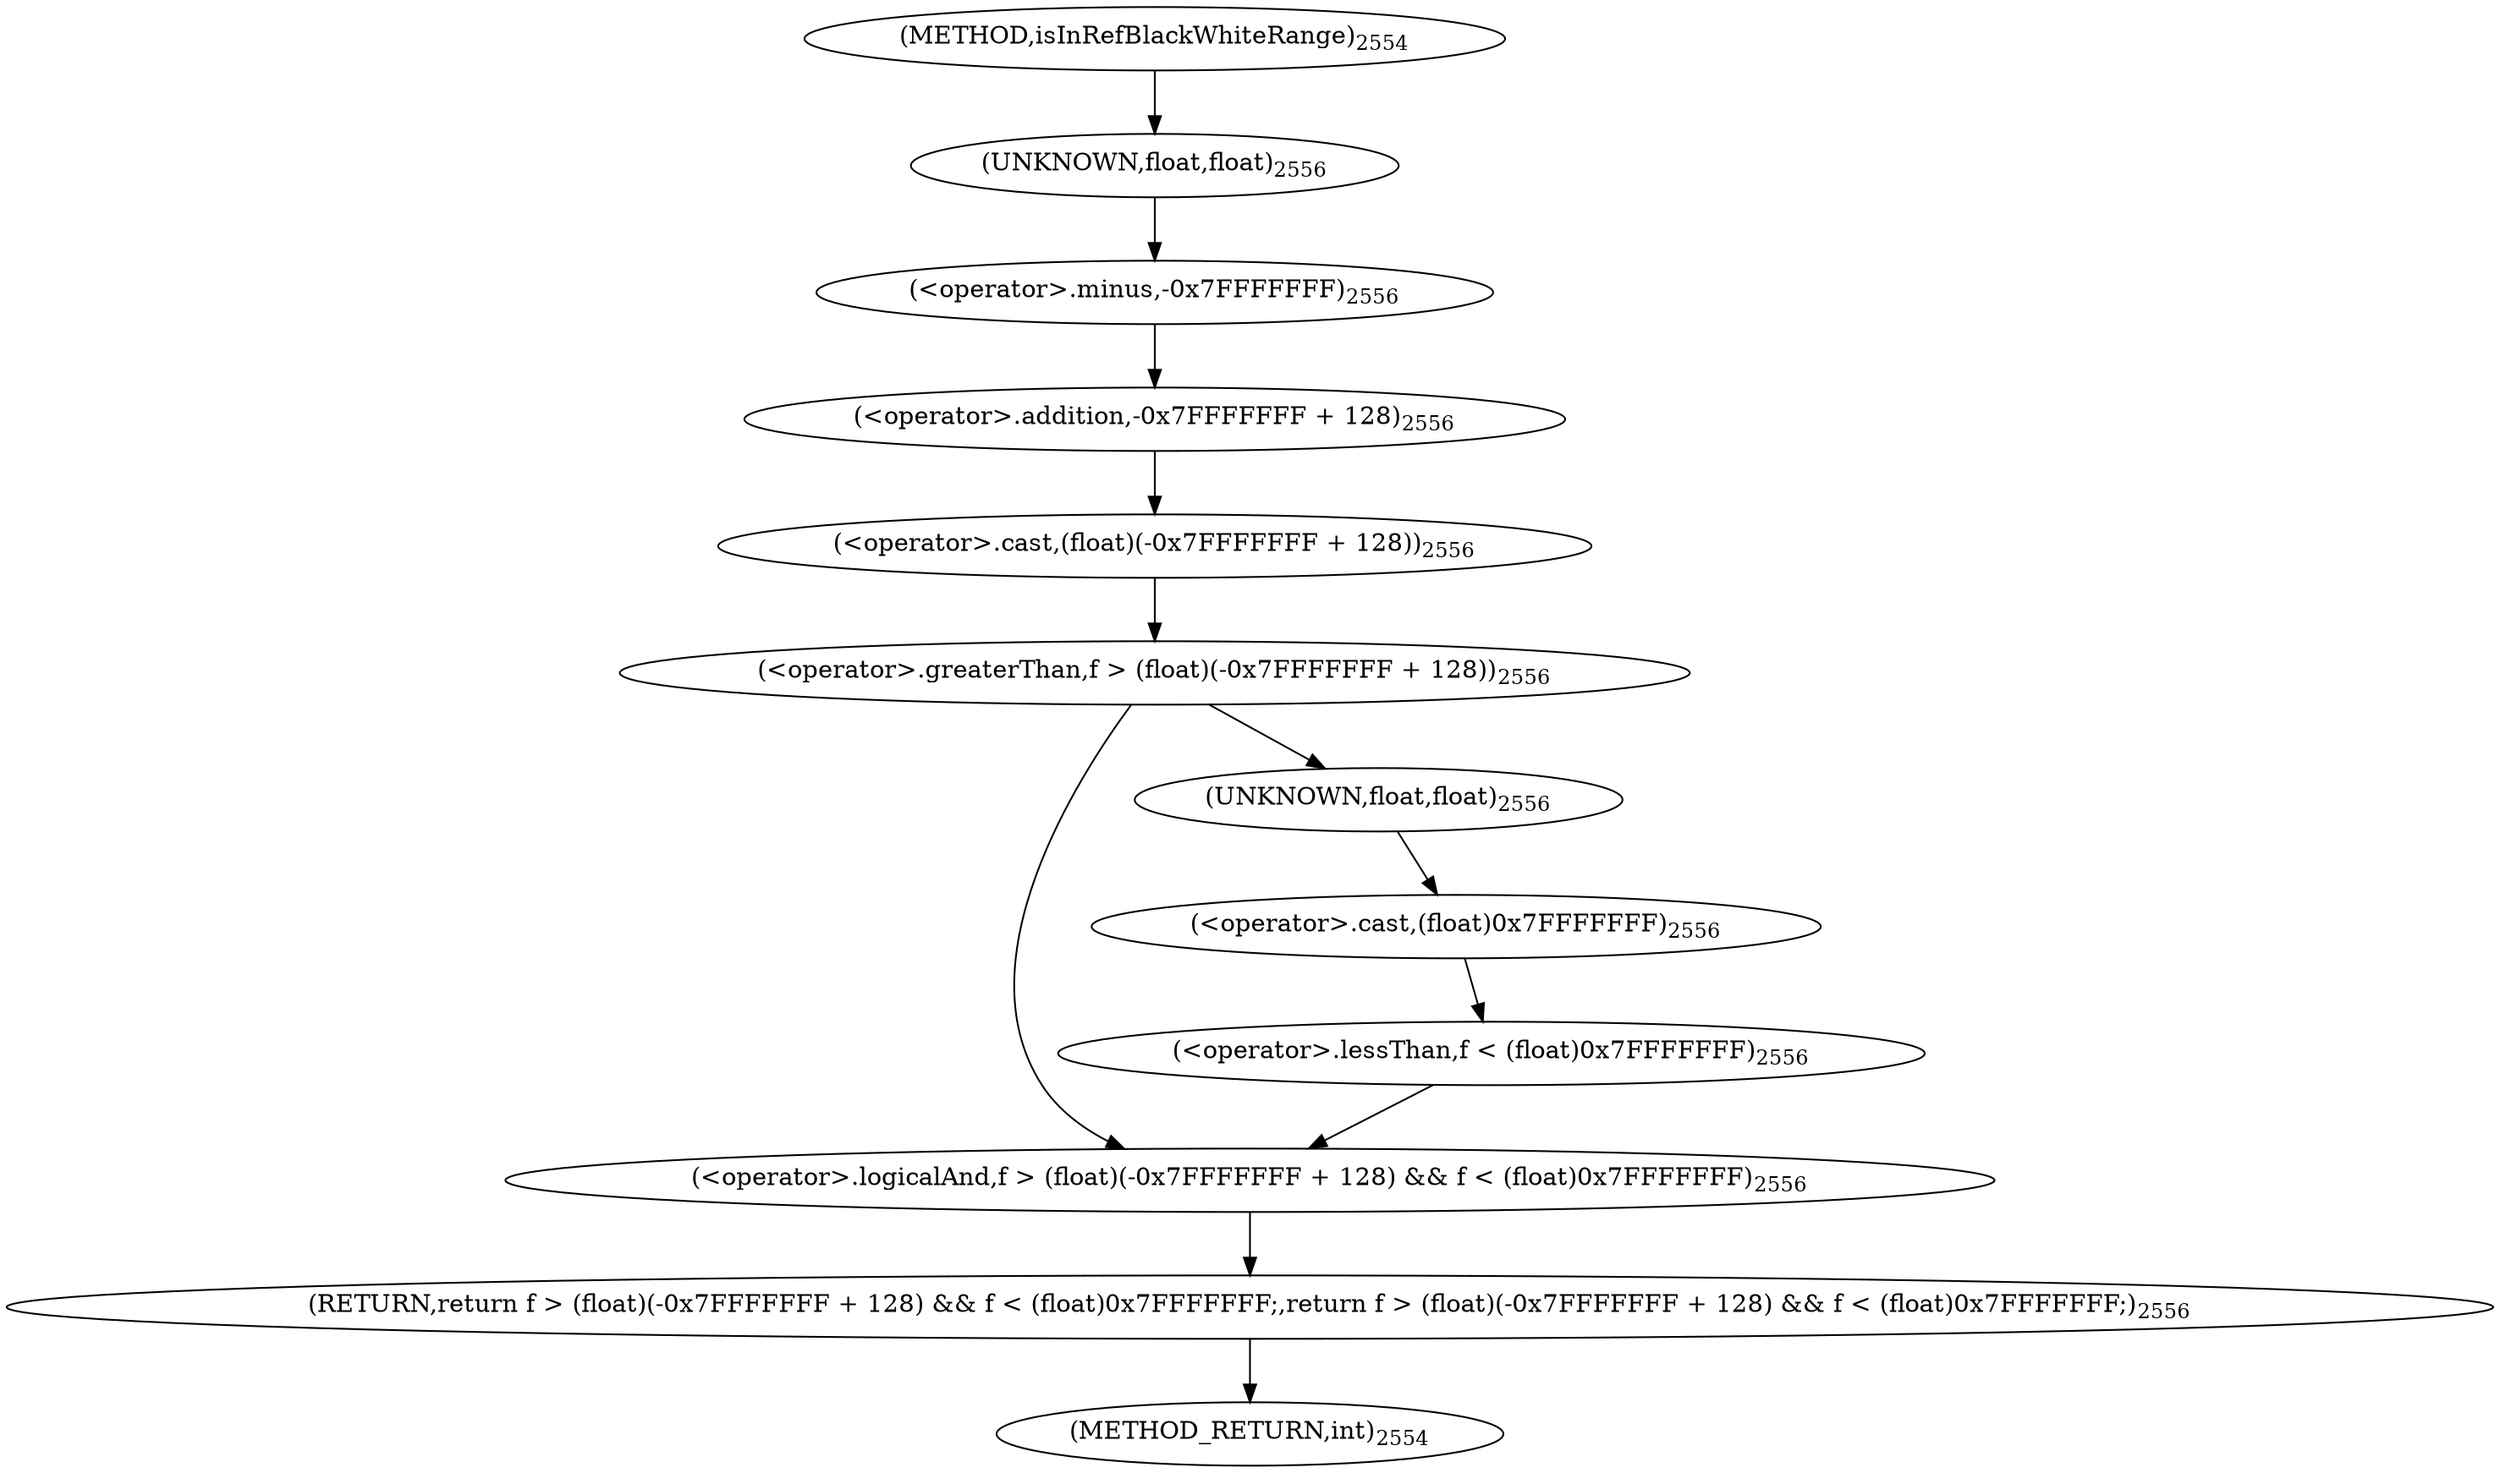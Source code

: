 digraph "isInRefBlackWhiteRange" {  
"59979" [label = <(RETURN,return f &gt; (float)(-0x7FFFFFFF + 128) &amp;&amp; f &lt; (float)0x7FFFFFFF;,return f &gt; (float)(-0x7FFFFFFF + 128) &amp;&amp; f &lt; (float)0x7FFFFFFF;)<SUB>2556</SUB>> ]
"59980" [label = <(&lt;operator&gt;.logicalAnd,f &gt; (float)(-0x7FFFFFFF + 128) &amp;&amp; f &lt; (float)0x7FFFFFFF)<SUB>2556</SUB>> ]
"59981" [label = <(&lt;operator&gt;.greaterThan,f &gt; (float)(-0x7FFFFFFF + 128))<SUB>2556</SUB>> ]
"59989" [label = <(&lt;operator&gt;.lessThan,f &lt; (float)0x7FFFFFFF)<SUB>2556</SUB>> ]
"59983" [label = <(&lt;operator&gt;.cast,(float)(-0x7FFFFFFF + 128))<SUB>2556</SUB>> ]
"59991" [label = <(&lt;operator&gt;.cast,(float)0x7FFFFFFF)<SUB>2556</SUB>> ]
"59984" [label = <(UNKNOWN,float,float)<SUB>2556</SUB>> ]
"59985" [label = <(&lt;operator&gt;.addition,-0x7FFFFFFF + 128)<SUB>2556</SUB>> ]
"59992" [label = <(UNKNOWN,float,float)<SUB>2556</SUB>> ]
"59986" [label = <(&lt;operator&gt;.minus,-0x7FFFFFFF)<SUB>2556</SUB>> ]
"59976" [label = <(METHOD,isInRefBlackWhiteRange)<SUB>2554</SUB>> ]
"59994" [label = <(METHOD_RETURN,int)<SUB>2554</SUB>> ]
  "59979" -> "59994" 
  "59980" -> "59979" 
  "59981" -> "59980" 
  "59981" -> "59992" 
  "59989" -> "59980" 
  "59983" -> "59981" 
  "59991" -> "59989" 
  "59984" -> "59986" 
  "59985" -> "59983" 
  "59992" -> "59991" 
  "59986" -> "59985" 
  "59976" -> "59984" 
}
